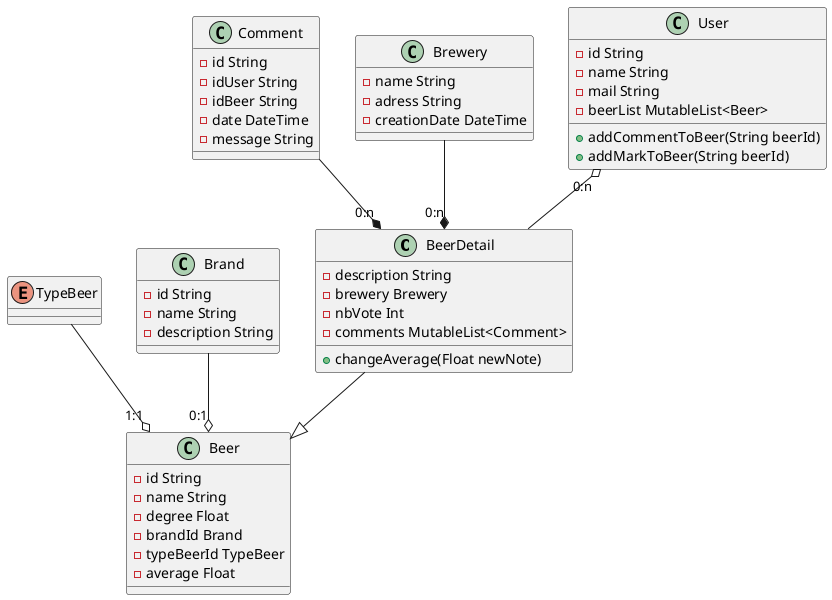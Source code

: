 @startuml Schema Objet

class BeerDetail{
    - description String
    - brewery Brewery
    - nbVote Int
    - comments MutableList<Comment>
    + changeAverage(Float newNote)
}

class Beer{
    - id String
    - name String
    - degree Float
    - brandId Brand
    - typeBeerId TypeBeer
    - average Float
}


enum TypeBeer

class Brand {
    - id String
    - name String
    - description String
}

class Comment {
    - id String
    - idUser String
    - idBeer String
    - date DateTime
    - message String
}

class Brewery {
    - name String
    - adress String
    - creationDate DateTime
}

class User {
    - id String
    - name String
    - mail String
    - beerList MutableList<Beer>
    + addCommentToBeer(String beerId)
    + addMarkToBeer(String beerId)
}

BeerDetail --|> Beer

Brewery --* "0:n" BeerDetail
Comment --* "0:n" BeerDetail
User "0:n" o-- BeerDetail

TypeBeer --o "1:1" Beer
Brand --o "0:1" Beer

@enduml
